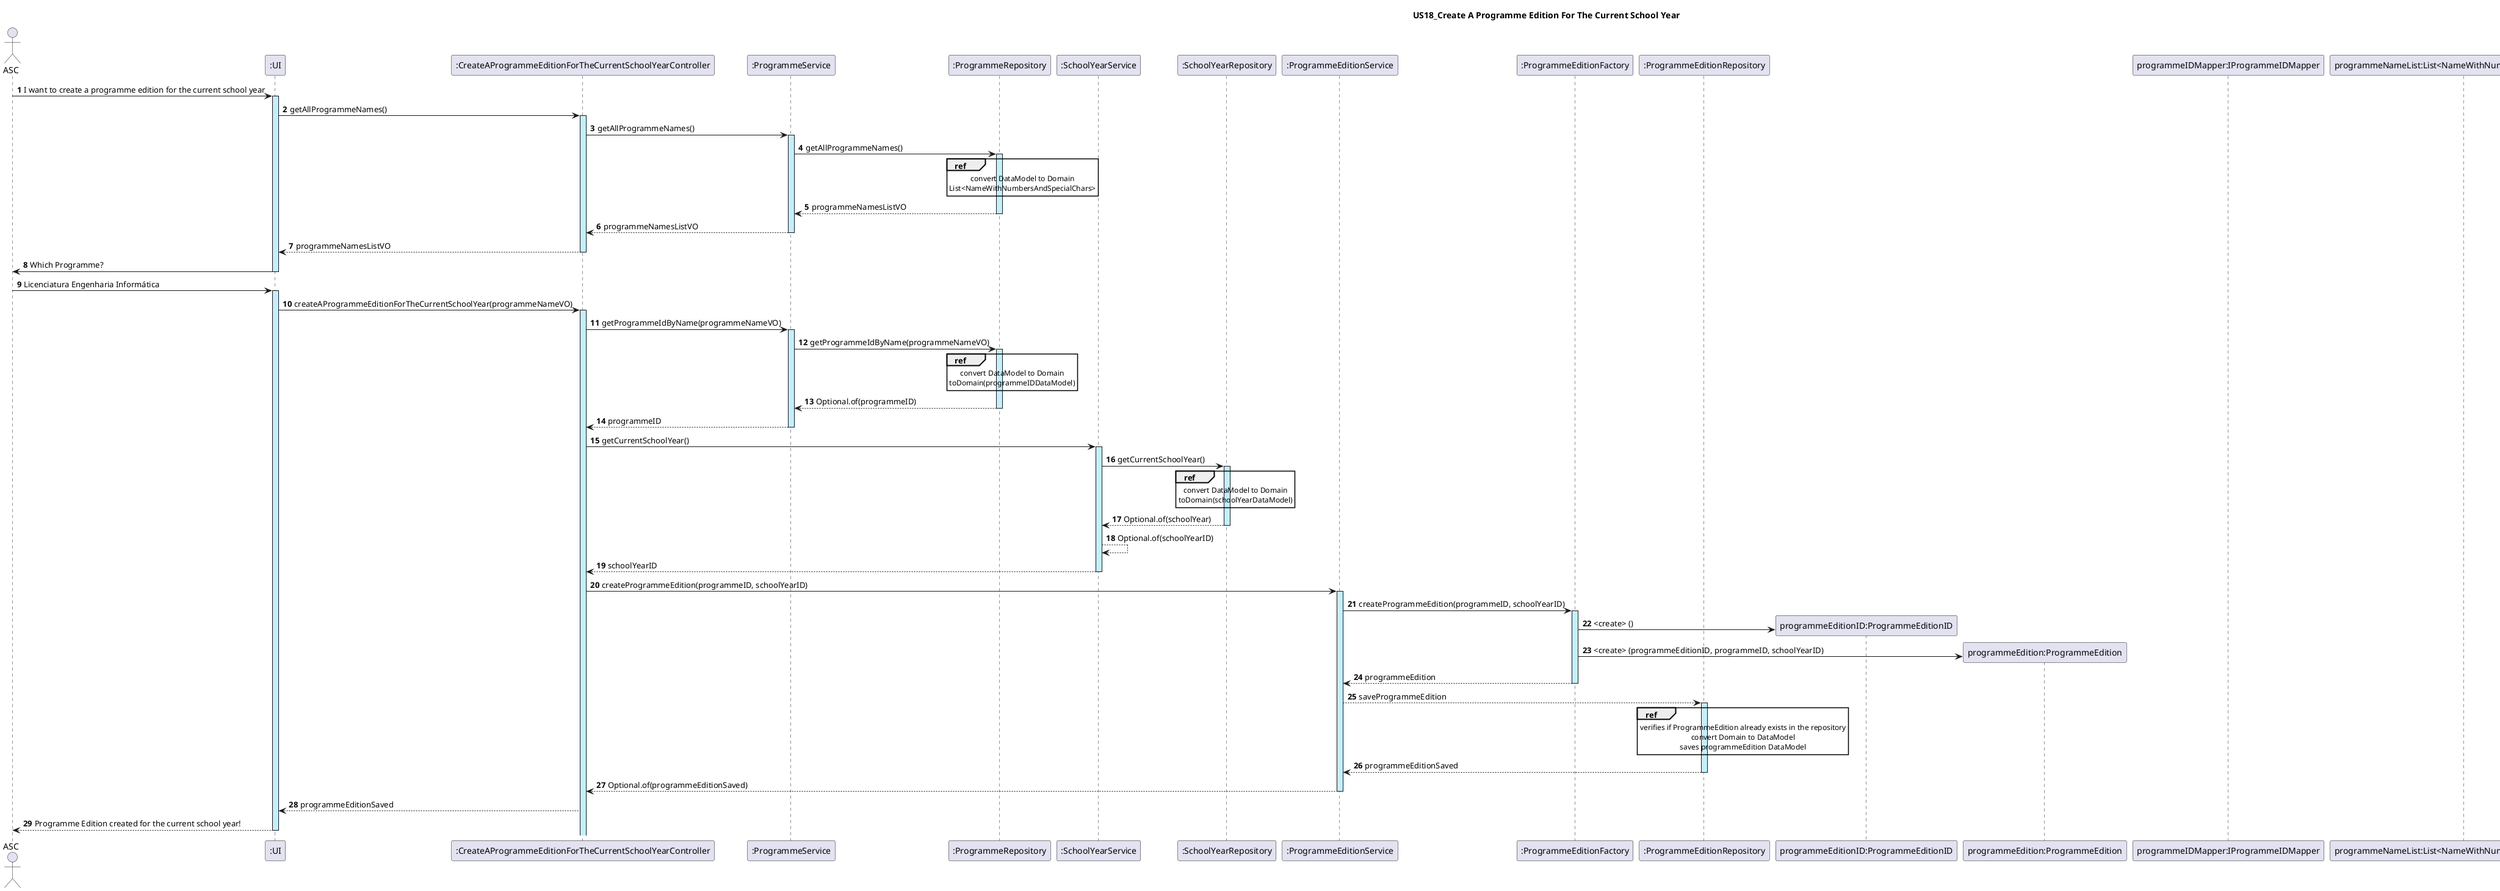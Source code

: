 @startuml
title : US18_Create A Programme Edition For The Current School Year
autonumber
Actor ASC

participant ":UI" as UI
participant ":CreateAProgrammeEditionForTheCurrentSchoolYearController" as CPEC
participant ":ProgrammeService" as PS
participant ":ProgrammeRepository" as PR
participant ":SchoolYearService" as SYS
participant ":SchoolYearRepository" as SYR
participant ":ProgrammeEditionService" as PES
participant ":ProgrammeEditionFactory" as PEF
participant ":ProgrammeEditionRepository" as PER

'get all programmes name
ASC -> UI ++ #application : I want to create a programme edition for the current school year
UI -> CPEC ++ #application : getAllProgrammeNames()
CPEC -> PS ++ #application : getAllProgrammeNames()
PS -> PR ++ #application : getAllProgrammeNames()
ref over PR
    convert DataModel to Domain
    List<NameWithNumbersAndSpecialChars>
end ref
PR --> PS -- : programmeNamesListVO
PS --> CPEC -- : programmeNamesListVO
CPEC --> UI -- : programmeNamesListVO
UI -> ASC --  : Which Programme?
'''''''''''''''''''''''''''''''''''''''''

ASC -> UI ++ #application : Licenciatura Engenharia Informática
UI -> CPEC ++ #application : createAProgrammeEditionForTheCurrentSchoolYear(programmeNameVO)

'get programmeID by name
CPEC -> PS ++ #application : getProgrammeIdByName(programmeNameVO)
PS -> PR ++ #application : getProgrammeIdByName(programmeNameVO)
ref over PR
    convert DataModel to Domain
    toDomain(programmeIDDataModel)
end ref
PR --> PS -- : Optional.of(programmeID)
PS --> CPEC -- : programmeID
'''''''''''''''''''''''''''''

'get current School Year
CPEC -> SYS ++ #application : getCurrentSchoolYear()
SYS -> SYR ++ #application : getCurrentSchoolYear()
ref over SYR
    convert DataModel to Domain
    toDomain(schoolYearDataModel)
end ref
SYR --> SYS -- : Optional.of(schoolYear)
SYS --> SYS : Optional.of(schoolYearID)
SYS --> CPEC -- : schoolYearID
'''''''''''''''''''''''''''

'create programmeEdition for current School Year
CPEC -> PES ++ #application :createProgrammeEdition(programmeID, schoolYearID)
PES -> PEF ++ #application : createProgrammeEdition(programmeID, schoolYearID)

create "programmeEditionID:ProgrammeEditionID" as PEID
PEF -> PEID : <create> ()
create "programmeEdition:ProgrammeEdition" as PE
PEF -> PE : <create> (programmeEditionID, programmeID, schoolYearID)

PEF --> PES -- : programmeEdition
PES --> PER ++ #application : saveProgrammeEdition
ref over PER
    verifies if ProgrammeEdition already exists in the repository
    convert Domain to DataModel
    saves programmeEdition DataModel
end ref
'PER -> PER : isProgrammeEditionAlreadyRegistered (programmeEdition)
'PER -> PER : add (programmeEdition)
PER --> PES -- : programmeEditionSaved
PES --> CPEC -- : Optional.of(programmeEditionSaved)
CPEC --> UI : programmeEditionSaved
UI --> ASC -- : Programme Edition created for the current school year!
participant "programmeIDMapper:IProgrammeIDMapper"
participant "programmeNameList:List<NameWithNumbersAndSpecialChars>"
participant "programmeName:NameWithNumbersAndSpecialChars"
participant "programmeID:ProgrammeID"
participant "schoolYearID:SchoolYearID"
@enduml